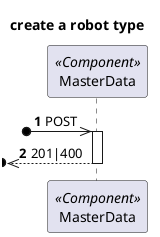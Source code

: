 @startuml
'https://plantuml.com/sequence-diagram

autonumber

skinparam packageStyle rect

title create a robot type

participant "MasterData" as MD <<Component>>

?o->> MD : POST

activate MD
?o<<-- MD : 201|400
deactivate MD
@enduml
